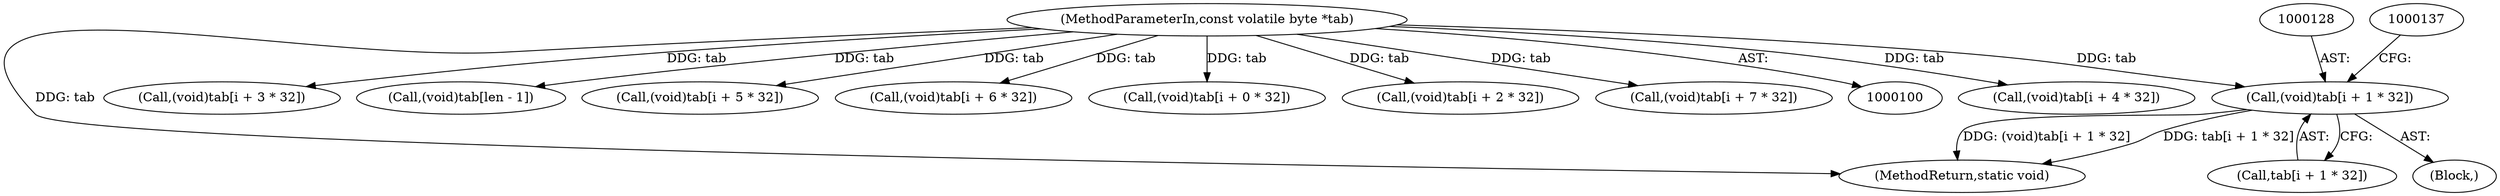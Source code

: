 digraph "0_libgcrypt_daedbbb5541cd8ecda1459d3b843ea4d92788762_3@pointer" {
"1000127" [label="(Call,(void)tab[i + 1 * 32])"];
"1000101" [label="(MethodParameterIn,const volatile byte *tab)"];
"1000154" [label="(Call,(void)tab[i + 4 * 32])"];
"1000129" [label="(Call,tab[i + 1 * 32])"];
"1000197" [label="(MethodReturn,static void)"];
"1000117" [label="(Block,)"];
"1000127" [label="(Call,(void)tab[i + 1 * 32])"];
"1000145" [label="(Call,(void)tab[i + 3 * 32])"];
"1000190" [label="(Call,(void)tab[len - 1])"];
"1000163" [label="(Call,(void)tab[i + 5 * 32])"];
"1000172" [label="(Call,(void)tab[i + 6 * 32])"];
"1000101" [label="(MethodParameterIn,const volatile byte *tab)"];
"1000118" [label="(Call,(void)tab[i + 0 * 32])"];
"1000136" [label="(Call,(void)tab[i + 2 * 32])"];
"1000181" [label="(Call,(void)tab[i + 7 * 32])"];
"1000127" -> "1000117"  [label="AST: "];
"1000127" -> "1000129"  [label="CFG: "];
"1000128" -> "1000127"  [label="AST: "];
"1000129" -> "1000127"  [label="AST: "];
"1000137" -> "1000127"  [label="CFG: "];
"1000127" -> "1000197"  [label="DDG: (void)tab[i + 1 * 32]"];
"1000127" -> "1000197"  [label="DDG: tab[i + 1 * 32]"];
"1000101" -> "1000127"  [label="DDG: tab"];
"1000101" -> "1000100"  [label="AST: "];
"1000101" -> "1000197"  [label="DDG: tab"];
"1000101" -> "1000118"  [label="DDG: tab"];
"1000101" -> "1000136"  [label="DDG: tab"];
"1000101" -> "1000145"  [label="DDG: tab"];
"1000101" -> "1000154"  [label="DDG: tab"];
"1000101" -> "1000163"  [label="DDG: tab"];
"1000101" -> "1000172"  [label="DDG: tab"];
"1000101" -> "1000181"  [label="DDG: tab"];
"1000101" -> "1000190"  [label="DDG: tab"];
}
